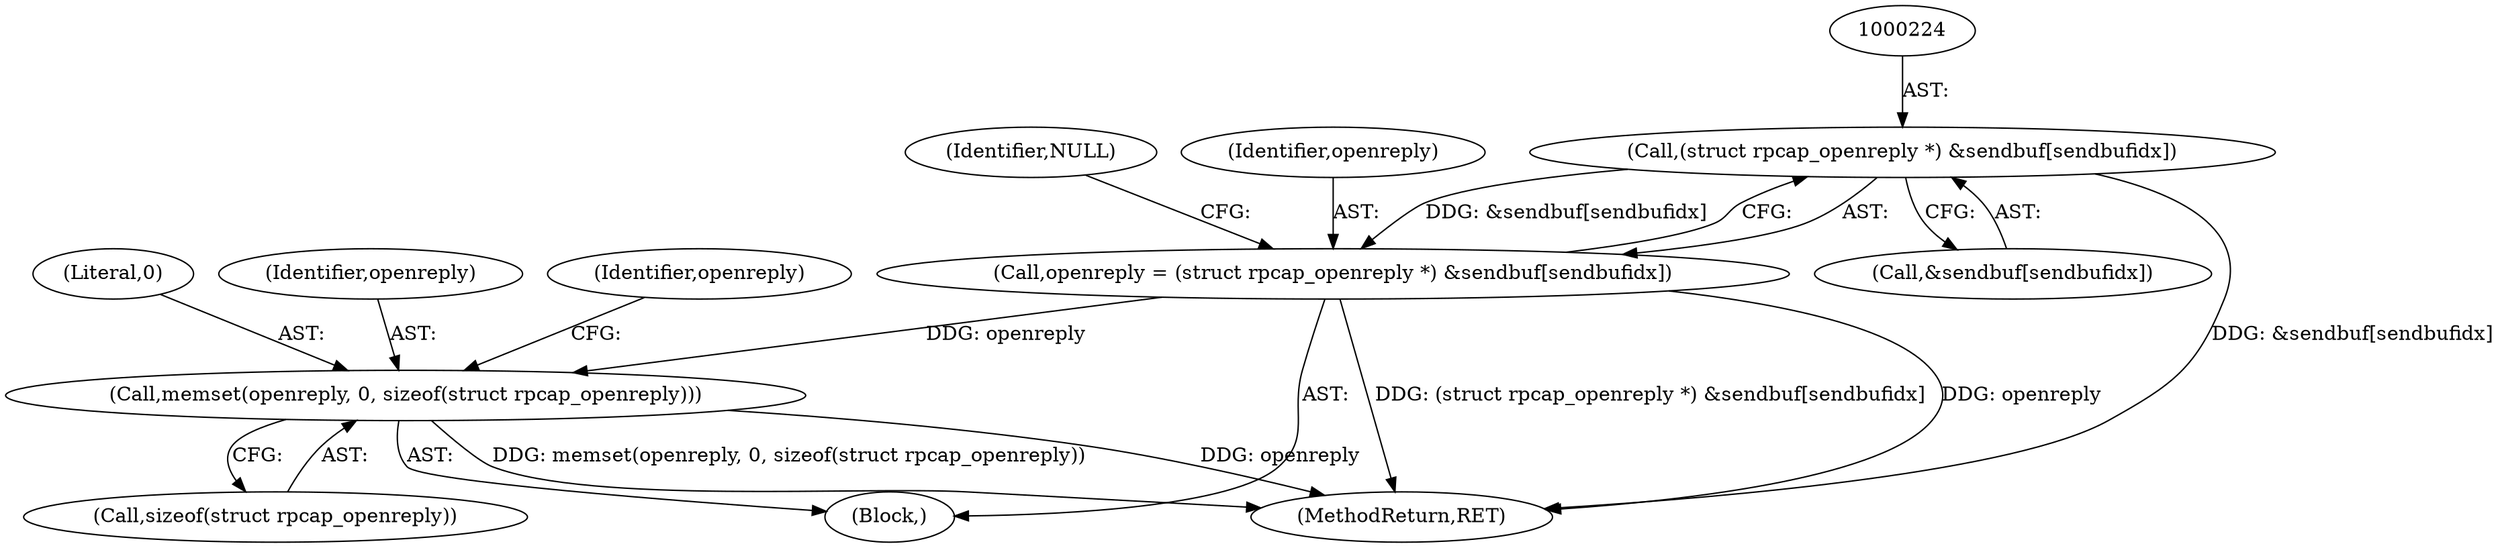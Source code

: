 digraph "0_libpcap_33834cb2a4d035b52aa2a26742f832a112e90a0a@array" {
"1000223" [label="(Call,(struct rpcap_openreply *) &sendbuf[sendbufidx])"];
"1000221" [label="(Call,openreply = (struct rpcap_openreply *) &sendbuf[sendbufidx])"];
"1000245" [label="(Call,memset(openreply, 0, sizeof(struct rpcap_openreply)))"];
"1000221" [label="(Call,openreply = (struct rpcap_openreply *) &sendbuf[sendbufidx])"];
"1000225" [label="(Call,&sendbuf[sendbufidx])"];
"1000245" [label="(Call,memset(openreply, 0, sizeof(struct rpcap_openreply)))"];
"1000118" [label="(Block,)"];
"1000232" [label="(Identifier,NULL)"];
"1000247" [label="(Literal,0)"];
"1000322" [label="(MethodReturn,RET)"];
"1000223" [label="(Call,(struct rpcap_openreply *) &sendbuf[sendbufidx])"];
"1000246" [label="(Identifier,openreply)"];
"1000222" [label="(Identifier,openreply)"];
"1000252" [label="(Identifier,openreply)"];
"1000248" [label="(Call,sizeof(struct rpcap_openreply))"];
"1000223" -> "1000221"  [label="AST: "];
"1000223" -> "1000225"  [label="CFG: "];
"1000224" -> "1000223"  [label="AST: "];
"1000225" -> "1000223"  [label="AST: "];
"1000221" -> "1000223"  [label="CFG: "];
"1000223" -> "1000322"  [label="DDG: &sendbuf[sendbufidx]"];
"1000223" -> "1000221"  [label="DDG: &sendbuf[sendbufidx]"];
"1000221" -> "1000118"  [label="AST: "];
"1000222" -> "1000221"  [label="AST: "];
"1000232" -> "1000221"  [label="CFG: "];
"1000221" -> "1000322"  [label="DDG: (struct rpcap_openreply *) &sendbuf[sendbufidx]"];
"1000221" -> "1000322"  [label="DDG: openreply"];
"1000221" -> "1000245"  [label="DDG: openreply"];
"1000245" -> "1000118"  [label="AST: "];
"1000245" -> "1000248"  [label="CFG: "];
"1000246" -> "1000245"  [label="AST: "];
"1000247" -> "1000245"  [label="AST: "];
"1000248" -> "1000245"  [label="AST: "];
"1000252" -> "1000245"  [label="CFG: "];
"1000245" -> "1000322"  [label="DDG: memset(openreply, 0, sizeof(struct rpcap_openreply))"];
"1000245" -> "1000322"  [label="DDG: openreply"];
}
